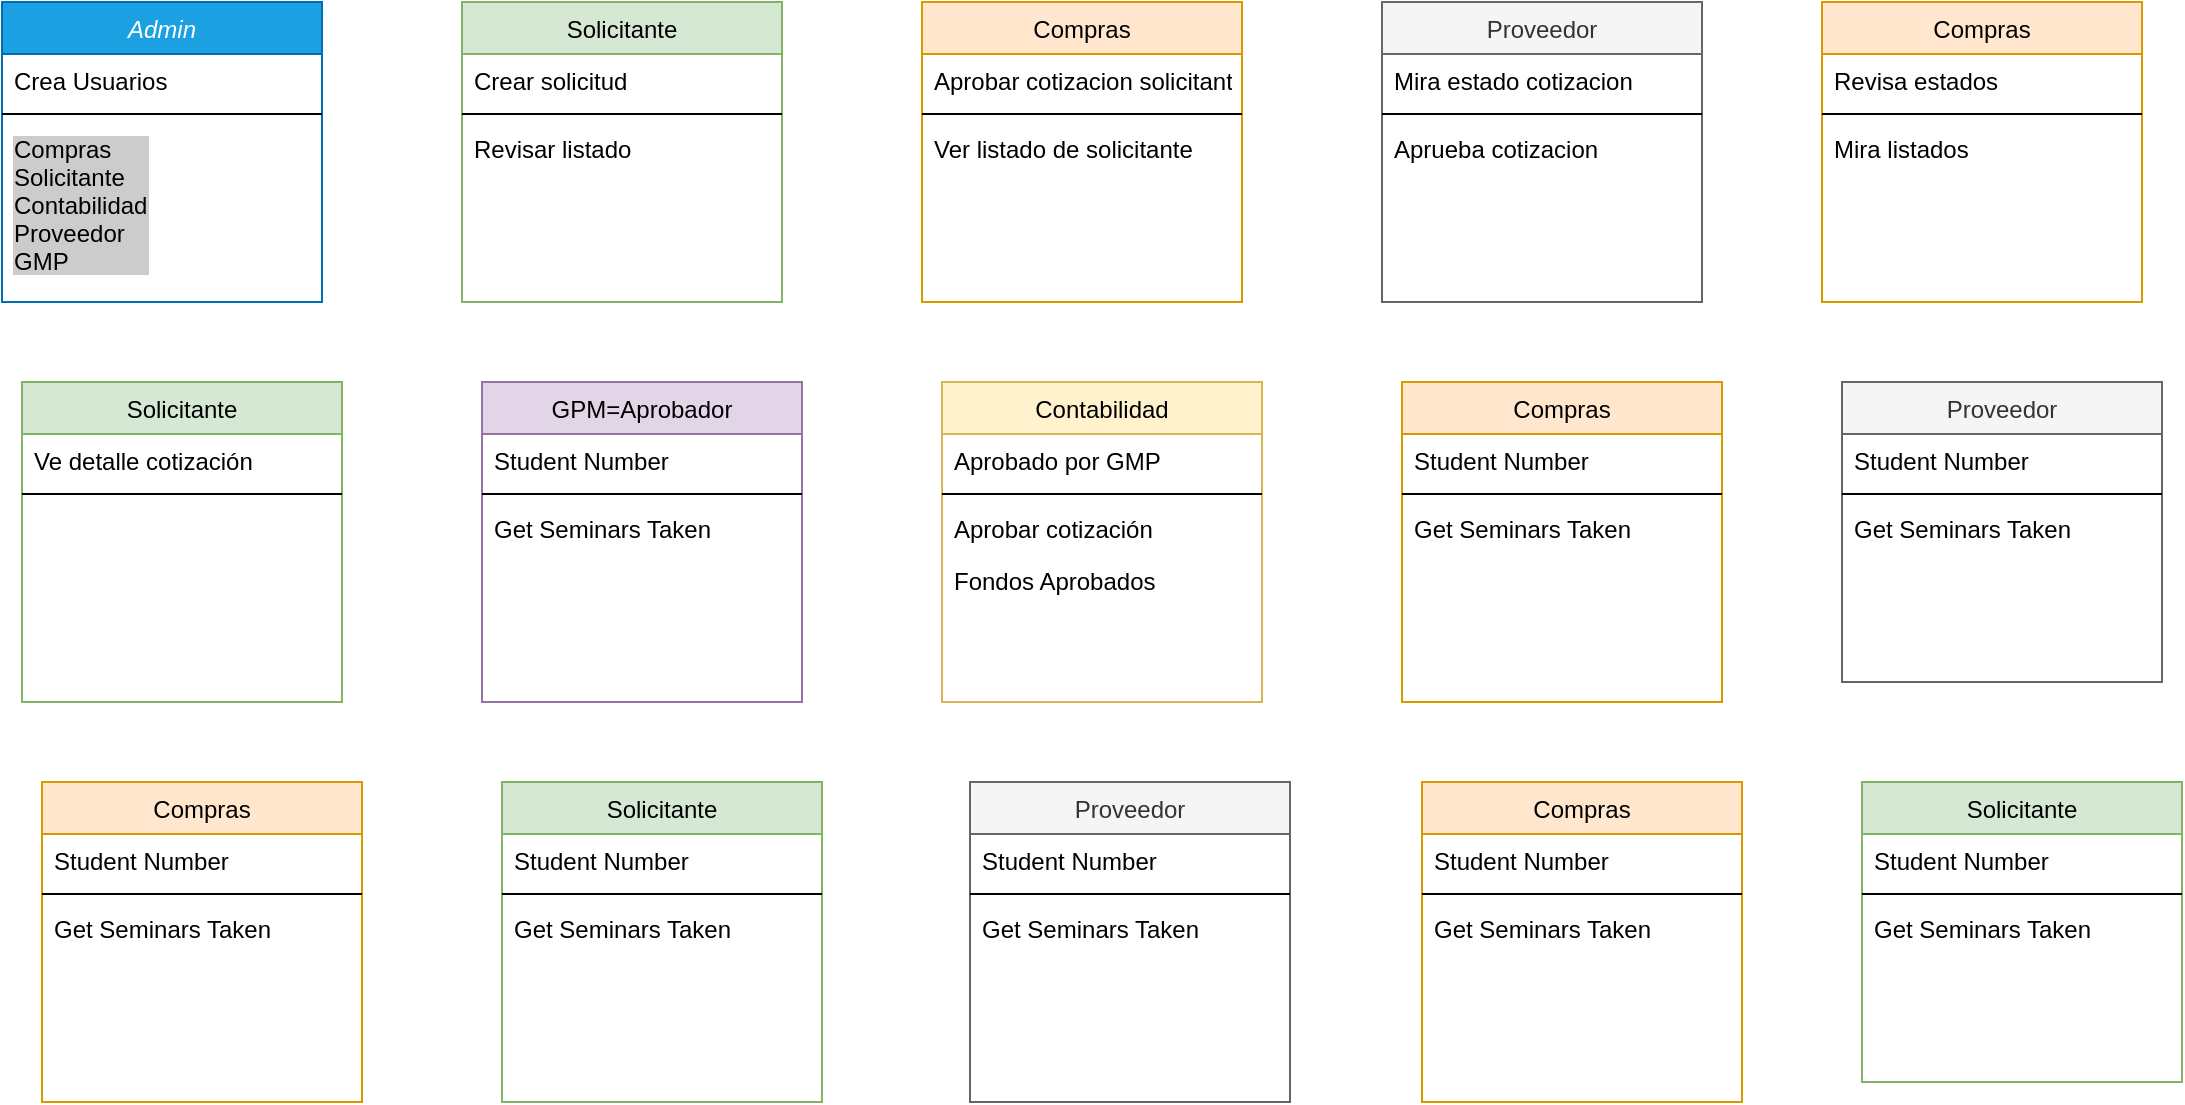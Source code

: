 <mxfile version="24.0.6" type="github">
  <diagram id="C5RBs43oDa-KdzZeNtuy" name="Page-1">
    <mxGraphModel dx="2261" dy="780" grid="1" gridSize="10" guides="1" tooltips="1" connect="1" arrows="1" fold="1" page="1" pageScale="1" pageWidth="827" pageHeight="1169" math="0" shadow="0">
      <root>
        <mxCell id="WIyWlLk6GJQsqaUBKTNV-0" />
        <mxCell id="WIyWlLk6GJQsqaUBKTNV-1" parent="WIyWlLk6GJQsqaUBKTNV-0" />
        <mxCell id="zkfFHV4jXpPFQw0GAbJ--0" value="Admin" style="swimlane;fontStyle=2;align=center;verticalAlign=top;childLayout=stackLayout;horizontal=1;startSize=26;horizontalStack=0;resizeParent=1;resizeLast=0;collapsible=1;marginBottom=0;rounded=0;shadow=0;strokeWidth=1;fillColor=#1ba1e2;fontColor=#ffffff;strokeColor=#006EAF;" parent="WIyWlLk6GJQsqaUBKTNV-1" vertex="1">
          <mxGeometry x="-230" y="50" width="160" height="150" as="geometry">
            <mxRectangle x="230" y="140" width="160" height="26" as="alternateBounds" />
          </mxGeometry>
        </mxCell>
        <mxCell id="zkfFHV4jXpPFQw0GAbJ--1" value="Crea Usuarios" style="text;align=left;verticalAlign=top;spacingLeft=4;spacingRight=4;overflow=hidden;rotatable=0;points=[[0,0.5],[1,0.5]];portConstraint=eastwest;" parent="zkfFHV4jXpPFQw0GAbJ--0" vertex="1">
          <mxGeometry y="26" width="160" height="26" as="geometry" />
        </mxCell>
        <mxCell id="zkfFHV4jXpPFQw0GAbJ--4" value="" style="line;html=1;strokeWidth=1;align=left;verticalAlign=middle;spacingTop=-1;spacingLeft=3;spacingRight=3;rotatable=0;labelPosition=right;points=[];portConstraint=eastwest;" parent="zkfFHV4jXpPFQw0GAbJ--0" vertex="1">
          <mxGeometry y="52" width="160" height="8" as="geometry" />
        </mxCell>
        <mxCell id="zkfFHV4jXpPFQw0GAbJ--5" value="Compras &#xa;Solicitante&#xa;Contabilidad&#xa;Proveedor&#xa;GMP" style="text;align=left;verticalAlign=top;spacingLeft=4;spacingRight=4;overflow=hidden;rotatable=0;points=[[0,0.5],[1,0.5]];portConstraint=eastwest;labelBackgroundColor=#CCCCCC;" parent="zkfFHV4jXpPFQw0GAbJ--0" vertex="1">
          <mxGeometry y="60" width="160" height="80" as="geometry" />
        </mxCell>
        <mxCell id="zkfFHV4jXpPFQw0GAbJ--6" value="Compras" style="swimlane;fontStyle=0;align=center;verticalAlign=top;childLayout=stackLayout;horizontal=1;startSize=26;horizontalStack=0;resizeParent=1;resizeLast=0;collapsible=1;marginBottom=0;rounded=0;shadow=0;strokeWidth=1;fillColor=#ffe6cc;strokeColor=#d79b00;" parent="WIyWlLk6GJQsqaUBKTNV-1" vertex="1">
          <mxGeometry x="230" y="50" width="160" height="150" as="geometry">
            <mxRectangle x="130" y="380" width="160" height="26" as="alternateBounds" />
          </mxGeometry>
        </mxCell>
        <mxCell id="zkfFHV4jXpPFQw0GAbJ--7" value="Aprobar cotizacion solicitante" style="text;align=left;verticalAlign=top;spacingLeft=4;spacingRight=4;overflow=hidden;rotatable=0;points=[[0,0.5],[1,0.5]];portConstraint=eastwest;" parent="zkfFHV4jXpPFQw0GAbJ--6" vertex="1">
          <mxGeometry y="26" width="160" height="26" as="geometry" />
        </mxCell>
        <mxCell id="zkfFHV4jXpPFQw0GAbJ--9" value="" style="line;html=1;strokeWidth=1;align=left;verticalAlign=middle;spacingTop=-1;spacingLeft=3;spacingRight=3;rotatable=0;labelPosition=right;points=[];portConstraint=eastwest;" parent="zkfFHV4jXpPFQw0GAbJ--6" vertex="1">
          <mxGeometry y="52" width="160" height="8" as="geometry" />
        </mxCell>
        <mxCell id="zkfFHV4jXpPFQw0GAbJ--11" value="Ver listado de solicitante" style="text;align=left;verticalAlign=top;spacingLeft=4;spacingRight=4;overflow=hidden;rotatable=0;points=[[0,0.5],[1,0.5]];portConstraint=eastwest;" parent="zkfFHV4jXpPFQw0GAbJ--6" vertex="1">
          <mxGeometry y="60" width="160" height="26" as="geometry" />
        </mxCell>
        <mxCell id="pONCwCKUtsoHads4Ngya-1" value="Solicitante" style="swimlane;fontStyle=0;align=center;verticalAlign=top;childLayout=stackLayout;horizontal=1;startSize=26;horizontalStack=0;resizeParent=1;resizeLast=0;collapsible=1;marginBottom=0;rounded=0;shadow=0;strokeWidth=1;fillColor=#d5e8d4;strokeColor=#82b366;" vertex="1" parent="WIyWlLk6GJQsqaUBKTNV-1">
          <mxGeometry y="50" width="160" height="150" as="geometry">
            <mxRectangle x="130" y="380" width="160" height="26" as="alternateBounds" />
          </mxGeometry>
        </mxCell>
        <mxCell id="pONCwCKUtsoHads4Ngya-2" value="Crear solicitud " style="text;align=left;verticalAlign=top;spacingLeft=4;spacingRight=4;overflow=hidden;rotatable=0;points=[[0,0.5],[1,0.5]];portConstraint=eastwest;" vertex="1" parent="pONCwCKUtsoHads4Ngya-1">
          <mxGeometry y="26" width="160" height="26" as="geometry" />
        </mxCell>
        <mxCell id="pONCwCKUtsoHads4Ngya-3" value="" style="line;html=1;strokeWidth=1;align=left;verticalAlign=middle;spacingTop=-1;spacingLeft=3;spacingRight=3;rotatable=0;labelPosition=right;points=[];portConstraint=eastwest;" vertex="1" parent="pONCwCKUtsoHads4Ngya-1">
          <mxGeometry y="52" width="160" height="8" as="geometry" />
        </mxCell>
        <mxCell id="pONCwCKUtsoHads4Ngya-4" value="Revisar listado&#xa;" style="text;align=left;verticalAlign=top;spacingLeft=4;spacingRight=4;overflow=hidden;rotatable=0;points=[[0,0.5],[1,0.5]];portConstraint=eastwest;" vertex="1" parent="pONCwCKUtsoHads4Ngya-1">
          <mxGeometry y="60" width="160" height="26" as="geometry" />
        </mxCell>
        <mxCell id="pONCwCKUtsoHads4Ngya-5" value="Contabilidad" style="swimlane;fontStyle=0;align=center;verticalAlign=top;childLayout=stackLayout;horizontal=1;startSize=26;horizontalStack=0;resizeParent=1;resizeLast=0;collapsible=1;marginBottom=0;rounded=0;shadow=0;strokeWidth=1;fillColor=#fff2cc;strokeColor=#d6b656;" vertex="1" parent="WIyWlLk6GJQsqaUBKTNV-1">
          <mxGeometry x="240" y="240" width="160" height="160" as="geometry">
            <mxRectangle x="130" y="380" width="160" height="26" as="alternateBounds" />
          </mxGeometry>
        </mxCell>
        <mxCell id="pONCwCKUtsoHads4Ngya-6" value="Aprobado por GMP" style="text;align=left;verticalAlign=top;spacingLeft=4;spacingRight=4;overflow=hidden;rotatable=0;points=[[0,0.5],[1,0.5]];portConstraint=eastwest;" vertex="1" parent="pONCwCKUtsoHads4Ngya-5">
          <mxGeometry y="26" width="160" height="26" as="geometry" />
        </mxCell>
        <mxCell id="pONCwCKUtsoHads4Ngya-7" value="" style="line;html=1;strokeWidth=1;align=left;verticalAlign=middle;spacingTop=-1;spacingLeft=3;spacingRight=3;rotatable=0;labelPosition=right;points=[];portConstraint=eastwest;" vertex="1" parent="pONCwCKUtsoHads4Ngya-5">
          <mxGeometry y="52" width="160" height="8" as="geometry" />
        </mxCell>
        <mxCell id="pONCwCKUtsoHads4Ngya-8" value="Aprobar cotización" style="text;align=left;verticalAlign=top;spacingLeft=4;spacingRight=4;overflow=hidden;rotatable=0;points=[[0,0.5],[1,0.5]];portConstraint=eastwest;" vertex="1" parent="pONCwCKUtsoHads4Ngya-5">
          <mxGeometry y="60" width="160" height="26" as="geometry" />
        </mxCell>
        <mxCell id="pONCwCKUtsoHads4Ngya-53" value="Fondos Aprobados" style="text;align=left;verticalAlign=top;spacingLeft=4;spacingRight=4;overflow=hidden;rotatable=0;points=[[0,0.5],[1,0.5]];portConstraint=eastwest;" vertex="1" parent="pONCwCKUtsoHads4Ngya-5">
          <mxGeometry y="86" width="160" height="26" as="geometry" />
        </mxCell>
        <mxCell id="pONCwCKUtsoHads4Ngya-9" value="Proveedor" style="swimlane;fontStyle=0;align=center;verticalAlign=top;childLayout=stackLayout;horizontal=1;startSize=26;horizontalStack=0;resizeParent=1;resizeLast=0;collapsible=1;marginBottom=0;rounded=0;shadow=0;strokeWidth=1;fillColor=#f5f5f5;fontColor=#333333;strokeColor=#666666;" vertex="1" parent="WIyWlLk6GJQsqaUBKTNV-1">
          <mxGeometry x="460" y="50" width="160" height="150" as="geometry">
            <mxRectangle x="130" y="380" width="160" height="26" as="alternateBounds" />
          </mxGeometry>
        </mxCell>
        <mxCell id="pONCwCKUtsoHads4Ngya-10" value="Mira estado cotizacion" style="text;align=left;verticalAlign=top;spacingLeft=4;spacingRight=4;overflow=hidden;rotatable=0;points=[[0,0.5],[1,0.5]];portConstraint=eastwest;" vertex="1" parent="pONCwCKUtsoHads4Ngya-9">
          <mxGeometry y="26" width="160" height="26" as="geometry" />
        </mxCell>
        <mxCell id="pONCwCKUtsoHads4Ngya-11" value="" style="line;html=1;strokeWidth=1;align=left;verticalAlign=middle;spacingTop=-1;spacingLeft=3;spacingRight=3;rotatable=0;labelPosition=right;points=[];portConstraint=eastwest;" vertex="1" parent="pONCwCKUtsoHads4Ngya-9">
          <mxGeometry y="52" width="160" height="8" as="geometry" />
        </mxCell>
        <mxCell id="pONCwCKUtsoHads4Ngya-12" value="Aprueba cotizacion" style="text;align=left;verticalAlign=top;spacingLeft=4;spacingRight=4;overflow=hidden;rotatable=0;points=[[0,0.5],[1,0.5]];portConstraint=eastwest;" vertex="1" parent="pONCwCKUtsoHads4Ngya-9">
          <mxGeometry y="60" width="160" height="26" as="geometry" />
        </mxCell>
        <mxCell id="pONCwCKUtsoHads4Ngya-13" value="GPM=Aprobador" style="swimlane;fontStyle=0;align=center;verticalAlign=top;childLayout=stackLayout;horizontal=1;startSize=26;horizontalStack=0;resizeParent=1;resizeLast=0;collapsible=1;marginBottom=0;rounded=0;shadow=0;strokeWidth=1;fillColor=#e1d5e7;strokeColor=#9673a6;" vertex="1" parent="WIyWlLk6GJQsqaUBKTNV-1">
          <mxGeometry x="10" y="240" width="160" height="160" as="geometry">
            <mxRectangle x="130" y="380" width="160" height="26" as="alternateBounds" />
          </mxGeometry>
        </mxCell>
        <mxCell id="pONCwCKUtsoHads4Ngya-14" value="Student Number" style="text;align=left;verticalAlign=top;spacingLeft=4;spacingRight=4;overflow=hidden;rotatable=0;points=[[0,0.5],[1,0.5]];portConstraint=eastwest;" vertex="1" parent="pONCwCKUtsoHads4Ngya-13">
          <mxGeometry y="26" width="160" height="26" as="geometry" />
        </mxCell>
        <mxCell id="pONCwCKUtsoHads4Ngya-15" value="" style="line;html=1;strokeWidth=1;align=left;verticalAlign=middle;spacingTop=-1;spacingLeft=3;spacingRight=3;rotatable=0;labelPosition=right;points=[];portConstraint=eastwest;" vertex="1" parent="pONCwCKUtsoHads4Ngya-13">
          <mxGeometry y="52" width="160" height="8" as="geometry" />
        </mxCell>
        <mxCell id="pONCwCKUtsoHads4Ngya-16" value="Get Seminars Taken" style="text;align=left;verticalAlign=top;spacingLeft=4;spacingRight=4;overflow=hidden;rotatable=0;points=[[0,0.5],[1,0.5]];portConstraint=eastwest;" vertex="1" parent="pONCwCKUtsoHads4Ngya-13">
          <mxGeometry y="60" width="160" height="26" as="geometry" />
        </mxCell>
        <mxCell id="pONCwCKUtsoHads4Ngya-17" value="Compras" style="swimlane;fontStyle=0;align=center;verticalAlign=top;childLayout=stackLayout;horizontal=1;startSize=26;horizontalStack=0;resizeParent=1;resizeLast=0;collapsible=1;marginBottom=0;rounded=0;shadow=0;strokeWidth=1;fillColor=#ffe6cc;strokeColor=#d79b00;" vertex="1" parent="WIyWlLk6GJQsqaUBKTNV-1">
          <mxGeometry x="680" y="50" width="160" height="150" as="geometry">
            <mxRectangle x="130" y="380" width="160" height="26" as="alternateBounds" />
          </mxGeometry>
        </mxCell>
        <mxCell id="pONCwCKUtsoHads4Ngya-18" value="Revisa estados " style="text;align=left;verticalAlign=top;spacingLeft=4;spacingRight=4;overflow=hidden;rotatable=0;points=[[0,0.5],[1,0.5]];portConstraint=eastwest;" vertex="1" parent="pONCwCKUtsoHads4Ngya-17">
          <mxGeometry y="26" width="160" height="26" as="geometry" />
        </mxCell>
        <mxCell id="pONCwCKUtsoHads4Ngya-19" value="" style="line;html=1;strokeWidth=1;align=left;verticalAlign=middle;spacingTop=-1;spacingLeft=3;spacingRight=3;rotatable=0;labelPosition=right;points=[];portConstraint=eastwest;" vertex="1" parent="pONCwCKUtsoHads4Ngya-17">
          <mxGeometry y="52" width="160" height="8" as="geometry" />
        </mxCell>
        <mxCell id="pONCwCKUtsoHads4Ngya-20" value="Mira listados " style="text;align=left;verticalAlign=top;spacingLeft=4;spacingRight=4;overflow=hidden;rotatable=0;points=[[0,0.5],[1,0.5]];portConstraint=eastwest;" vertex="1" parent="pONCwCKUtsoHads4Ngya-17">
          <mxGeometry y="60" width="160" height="26" as="geometry" />
        </mxCell>
        <mxCell id="pONCwCKUtsoHads4Ngya-21" value="Solicitante" style="swimlane;fontStyle=0;align=center;verticalAlign=top;childLayout=stackLayout;horizontal=1;startSize=26;horizontalStack=0;resizeParent=1;resizeLast=0;collapsible=1;marginBottom=0;rounded=0;shadow=0;strokeWidth=1;fillColor=#d5e8d4;strokeColor=#82b366;" vertex="1" parent="WIyWlLk6GJQsqaUBKTNV-1">
          <mxGeometry x="-220" y="240" width="160" height="160" as="geometry">
            <mxRectangle x="130" y="380" width="160" height="26" as="alternateBounds" />
          </mxGeometry>
        </mxCell>
        <mxCell id="pONCwCKUtsoHads4Ngya-22" value="Ve detalle cotización" style="text;align=left;verticalAlign=top;spacingLeft=4;spacingRight=4;overflow=hidden;rotatable=0;points=[[0,0.5],[1,0.5]];portConstraint=eastwest;" vertex="1" parent="pONCwCKUtsoHads4Ngya-21">
          <mxGeometry y="26" width="160" height="26" as="geometry" />
        </mxCell>
        <mxCell id="pONCwCKUtsoHads4Ngya-23" value="" style="line;html=1;strokeWidth=1;align=left;verticalAlign=middle;spacingTop=-1;spacingLeft=3;spacingRight=3;rotatable=0;labelPosition=right;points=[];portConstraint=eastwest;" vertex="1" parent="pONCwCKUtsoHads4Ngya-21">
          <mxGeometry y="52" width="160" height="8" as="geometry" />
        </mxCell>
        <mxCell id="pONCwCKUtsoHads4Ngya-25" value="Compras" style="swimlane;fontStyle=0;align=center;verticalAlign=top;childLayout=stackLayout;horizontal=1;startSize=26;horizontalStack=0;resizeParent=1;resizeLast=0;collapsible=1;marginBottom=0;rounded=0;shadow=0;strokeWidth=1;fillColor=#ffe6cc;strokeColor=#d79b00;" vertex="1" parent="WIyWlLk6GJQsqaUBKTNV-1">
          <mxGeometry x="470" y="240" width="160" height="160" as="geometry">
            <mxRectangle x="130" y="380" width="160" height="26" as="alternateBounds" />
          </mxGeometry>
        </mxCell>
        <mxCell id="pONCwCKUtsoHads4Ngya-26" value="Student Number" style="text;align=left;verticalAlign=top;spacingLeft=4;spacingRight=4;overflow=hidden;rotatable=0;points=[[0,0.5],[1,0.5]];portConstraint=eastwest;" vertex="1" parent="pONCwCKUtsoHads4Ngya-25">
          <mxGeometry y="26" width="160" height="26" as="geometry" />
        </mxCell>
        <mxCell id="pONCwCKUtsoHads4Ngya-27" value="" style="line;html=1;strokeWidth=1;align=left;verticalAlign=middle;spacingTop=-1;spacingLeft=3;spacingRight=3;rotatable=0;labelPosition=right;points=[];portConstraint=eastwest;" vertex="1" parent="pONCwCKUtsoHads4Ngya-25">
          <mxGeometry y="52" width="160" height="8" as="geometry" />
        </mxCell>
        <mxCell id="pONCwCKUtsoHads4Ngya-28" value="Get Seminars Taken" style="text;align=left;verticalAlign=top;spacingLeft=4;spacingRight=4;overflow=hidden;rotatable=0;points=[[0,0.5],[1,0.5]];portConstraint=eastwest;" vertex="1" parent="pONCwCKUtsoHads4Ngya-25">
          <mxGeometry y="60" width="160" height="26" as="geometry" />
        </mxCell>
        <mxCell id="pONCwCKUtsoHads4Ngya-29" value="Proveedor" style="swimlane;fontStyle=0;align=center;verticalAlign=top;childLayout=stackLayout;horizontal=1;startSize=26;horizontalStack=0;resizeParent=1;resizeLast=0;collapsible=1;marginBottom=0;rounded=0;shadow=0;strokeWidth=1;fillColor=#f5f5f5;fontColor=#333333;strokeColor=#666666;" vertex="1" parent="WIyWlLk6GJQsqaUBKTNV-1">
          <mxGeometry x="690" y="240" width="160" height="150" as="geometry">
            <mxRectangle x="130" y="380" width="160" height="26" as="alternateBounds" />
          </mxGeometry>
        </mxCell>
        <mxCell id="pONCwCKUtsoHads4Ngya-30" value="Student Number" style="text;align=left;verticalAlign=top;spacingLeft=4;spacingRight=4;overflow=hidden;rotatable=0;points=[[0,0.5],[1,0.5]];portConstraint=eastwest;" vertex="1" parent="pONCwCKUtsoHads4Ngya-29">
          <mxGeometry y="26" width="160" height="26" as="geometry" />
        </mxCell>
        <mxCell id="pONCwCKUtsoHads4Ngya-31" value="" style="line;html=1;strokeWidth=1;align=left;verticalAlign=middle;spacingTop=-1;spacingLeft=3;spacingRight=3;rotatable=0;labelPosition=right;points=[];portConstraint=eastwest;" vertex="1" parent="pONCwCKUtsoHads4Ngya-29">
          <mxGeometry y="52" width="160" height="8" as="geometry" />
        </mxCell>
        <mxCell id="pONCwCKUtsoHads4Ngya-32" value="Get Seminars Taken" style="text;align=left;verticalAlign=top;spacingLeft=4;spacingRight=4;overflow=hidden;rotatable=0;points=[[0,0.5],[1,0.5]];portConstraint=eastwest;" vertex="1" parent="pONCwCKUtsoHads4Ngya-29">
          <mxGeometry y="60" width="160" height="26" as="geometry" />
        </mxCell>
        <mxCell id="pONCwCKUtsoHads4Ngya-33" value="Compras" style="swimlane;fontStyle=0;align=center;verticalAlign=top;childLayout=stackLayout;horizontal=1;startSize=26;horizontalStack=0;resizeParent=1;resizeLast=0;collapsible=1;marginBottom=0;rounded=0;shadow=0;strokeWidth=1;fillColor=#ffe6cc;strokeColor=#d79b00;" vertex="1" parent="WIyWlLk6GJQsqaUBKTNV-1">
          <mxGeometry x="-210" y="440" width="160" height="160" as="geometry">
            <mxRectangle x="130" y="380" width="160" height="26" as="alternateBounds" />
          </mxGeometry>
        </mxCell>
        <mxCell id="pONCwCKUtsoHads4Ngya-34" value="Student Number" style="text;align=left;verticalAlign=top;spacingLeft=4;spacingRight=4;overflow=hidden;rotatable=0;points=[[0,0.5],[1,0.5]];portConstraint=eastwest;" vertex="1" parent="pONCwCKUtsoHads4Ngya-33">
          <mxGeometry y="26" width="160" height="26" as="geometry" />
        </mxCell>
        <mxCell id="pONCwCKUtsoHads4Ngya-35" value="" style="line;html=1;strokeWidth=1;align=left;verticalAlign=middle;spacingTop=-1;spacingLeft=3;spacingRight=3;rotatable=0;labelPosition=right;points=[];portConstraint=eastwest;" vertex="1" parent="pONCwCKUtsoHads4Ngya-33">
          <mxGeometry y="52" width="160" height="8" as="geometry" />
        </mxCell>
        <mxCell id="pONCwCKUtsoHads4Ngya-36" value="Get Seminars Taken" style="text;align=left;verticalAlign=top;spacingLeft=4;spacingRight=4;overflow=hidden;rotatable=0;points=[[0,0.5],[1,0.5]];portConstraint=eastwest;" vertex="1" parent="pONCwCKUtsoHads4Ngya-33">
          <mxGeometry y="60" width="160" height="26" as="geometry" />
        </mxCell>
        <mxCell id="pONCwCKUtsoHads4Ngya-37" value="Solicitante" style="swimlane;fontStyle=0;align=center;verticalAlign=top;childLayout=stackLayout;horizontal=1;startSize=26;horizontalStack=0;resizeParent=1;resizeLast=0;collapsible=1;marginBottom=0;rounded=0;shadow=0;strokeWidth=1;fillColor=#d5e8d4;strokeColor=#82b366;" vertex="1" parent="WIyWlLk6GJQsqaUBKTNV-1">
          <mxGeometry x="20" y="440" width="160" height="160" as="geometry">
            <mxRectangle x="130" y="380" width="160" height="26" as="alternateBounds" />
          </mxGeometry>
        </mxCell>
        <mxCell id="pONCwCKUtsoHads4Ngya-38" value="Student Number" style="text;align=left;verticalAlign=top;spacingLeft=4;spacingRight=4;overflow=hidden;rotatable=0;points=[[0,0.5],[1,0.5]];portConstraint=eastwest;" vertex="1" parent="pONCwCKUtsoHads4Ngya-37">
          <mxGeometry y="26" width="160" height="26" as="geometry" />
        </mxCell>
        <mxCell id="pONCwCKUtsoHads4Ngya-39" value="" style="line;html=1;strokeWidth=1;align=left;verticalAlign=middle;spacingTop=-1;spacingLeft=3;spacingRight=3;rotatable=0;labelPosition=right;points=[];portConstraint=eastwest;" vertex="1" parent="pONCwCKUtsoHads4Ngya-37">
          <mxGeometry y="52" width="160" height="8" as="geometry" />
        </mxCell>
        <mxCell id="pONCwCKUtsoHads4Ngya-40" value="Get Seminars Taken" style="text;align=left;verticalAlign=top;spacingLeft=4;spacingRight=4;overflow=hidden;rotatable=0;points=[[0,0.5],[1,0.5]];portConstraint=eastwest;" vertex="1" parent="pONCwCKUtsoHads4Ngya-37">
          <mxGeometry y="60" width="160" height="26" as="geometry" />
        </mxCell>
        <mxCell id="pONCwCKUtsoHads4Ngya-41" value="Proveedor" style="swimlane;fontStyle=0;align=center;verticalAlign=top;childLayout=stackLayout;horizontal=1;startSize=26;horizontalStack=0;resizeParent=1;resizeLast=0;collapsible=1;marginBottom=0;rounded=0;shadow=0;strokeWidth=1;fillColor=#f5f5f5;fontColor=#333333;strokeColor=#666666;" vertex="1" parent="WIyWlLk6GJQsqaUBKTNV-1">
          <mxGeometry x="254" y="440" width="160" height="160" as="geometry">
            <mxRectangle x="130" y="380" width="160" height="26" as="alternateBounds" />
          </mxGeometry>
        </mxCell>
        <mxCell id="pONCwCKUtsoHads4Ngya-42" value="Student Number" style="text;align=left;verticalAlign=top;spacingLeft=4;spacingRight=4;overflow=hidden;rotatable=0;points=[[0,0.5],[1,0.5]];portConstraint=eastwest;" vertex="1" parent="pONCwCKUtsoHads4Ngya-41">
          <mxGeometry y="26" width="160" height="26" as="geometry" />
        </mxCell>
        <mxCell id="pONCwCKUtsoHads4Ngya-43" value="" style="line;html=1;strokeWidth=1;align=left;verticalAlign=middle;spacingTop=-1;spacingLeft=3;spacingRight=3;rotatable=0;labelPosition=right;points=[];portConstraint=eastwest;" vertex="1" parent="pONCwCKUtsoHads4Ngya-41">
          <mxGeometry y="52" width="160" height="8" as="geometry" />
        </mxCell>
        <mxCell id="pONCwCKUtsoHads4Ngya-44" value="Get Seminars Taken" style="text;align=left;verticalAlign=top;spacingLeft=4;spacingRight=4;overflow=hidden;rotatable=0;points=[[0,0.5],[1,0.5]];portConstraint=eastwest;" vertex="1" parent="pONCwCKUtsoHads4Ngya-41">
          <mxGeometry y="60" width="160" height="26" as="geometry" />
        </mxCell>
        <mxCell id="pONCwCKUtsoHads4Ngya-45" value="Compras" style="swimlane;fontStyle=0;align=center;verticalAlign=top;childLayout=stackLayout;horizontal=1;startSize=26;horizontalStack=0;resizeParent=1;resizeLast=0;collapsible=1;marginBottom=0;rounded=0;shadow=0;strokeWidth=1;fillColor=#ffe6cc;strokeColor=#d79b00;" vertex="1" parent="WIyWlLk6GJQsqaUBKTNV-1">
          <mxGeometry x="480" y="440" width="160" height="160" as="geometry">
            <mxRectangle x="130" y="380" width="160" height="26" as="alternateBounds" />
          </mxGeometry>
        </mxCell>
        <mxCell id="pONCwCKUtsoHads4Ngya-46" value="Student Number" style="text;align=left;verticalAlign=top;spacingLeft=4;spacingRight=4;overflow=hidden;rotatable=0;points=[[0,0.5],[1,0.5]];portConstraint=eastwest;" vertex="1" parent="pONCwCKUtsoHads4Ngya-45">
          <mxGeometry y="26" width="160" height="26" as="geometry" />
        </mxCell>
        <mxCell id="pONCwCKUtsoHads4Ngya-47" value="" style="line;html=1;strokeWidth=1;align=left;verticalAlign=middle;spacingTop=-1;spacingLeft=3;spacingRight=3;rotatable=0;labelPosition=right;points=[];portConstraint=eastwest;" vertex="1" parent="pONCwCKUtsoHads4Ngya-45">
          <mxGeometry y="52" width="160" height="8" as="geometry" />
        </mxCell>
        <mxCell id="pONCwCKUtsoHads4Ngya-48" value="Get Seminars Taken" style="text;align=left;verticalAlign=top;spacingLeft=4;spacingRight=4;overflow=hidden;rotatable=0;points=[[0,0.5],[1,0.5]];portConstraint=eastwest;" vertex="1" parent="pONCwCKUtsoHads4Ngya-45">
          <mxGeometry y="60" width="160" height="26" as="geometry" />
        </mxCell>
        <mxCell id="pONCwCKUtsoHads4Ngya-49" value="Solicitante" style="swimlane;fontStyle=0;align=center;verticalAlign=top;childLayout=stackLayout;horizontal=1;startSize=26;horizontalStack=0;resizeParent=1;resizeLast=0;collapsible=1;marginBottom=0;rounded=0;shadow=0;strokeWidth=1;fillColor=#d5e8d4;strokeColor=#82b366;" vertex="1" parent="WIyWlLk6GJQsqaUBKTNV-1">
          <mxGeometry x="700" y="440" width="160" height="150" as="geometry">
            <mxRectangle x="130" y="380" width="160" height="26" as="alternateBounds" />
          </mxGeometry>
        </mxCell>
        <mxCell id="pONCwCKUtsoHads4Ngya-50" value="Student Number" style="text;align=left;verticalAlign=top;spacingLeft=4;spacingRight=4;overflow=hidden;rotatable=0;points=[[0,0.5],[1,0.5]];portConstraint=eastwest;" vertex="1" parent="pONCwCKUtsoHads4Ngya-49">
          <mxGeometry y="26" width="160" height="26" as="geometry" />
        </mxCell>
        <mxCell id="pONCwCKUtsoHads4Ngya-51" value="" style="line;html=1;strokeWidth=1;align=left;verticalAlign=middle;spacingTop=-1;spacingLeft=3;spacingRight=3;rotatable=0;labelPosition=right;points=[];portConstraint=eastwest;" vertex="1" parent="pONCwCKUtsoHads4Ngya-49">
          <mxGeometry y="52" width="160" height="8" as="geometry" />
        </mxCell>
        <mxCell id="pONCwCKUtsoHads4Ngya-52" value="Get Seminars Taken" style="text;align=left;verticalAlign=top;spacingLeft=4;spacingRight=4;overflow=hidden;rotatable=0;points=[[0,0.5],[1,0.5]];portConstraint=eastwest;" vertex="1" parent="pONCwCKUtsoHads4Ngya-49">
          <mxGeometry y="60" width="160" height="26" as="geometry" />
        </mxCell>
      </root>
    </mxGraphModel>
  </diagram>
</mxfile>
